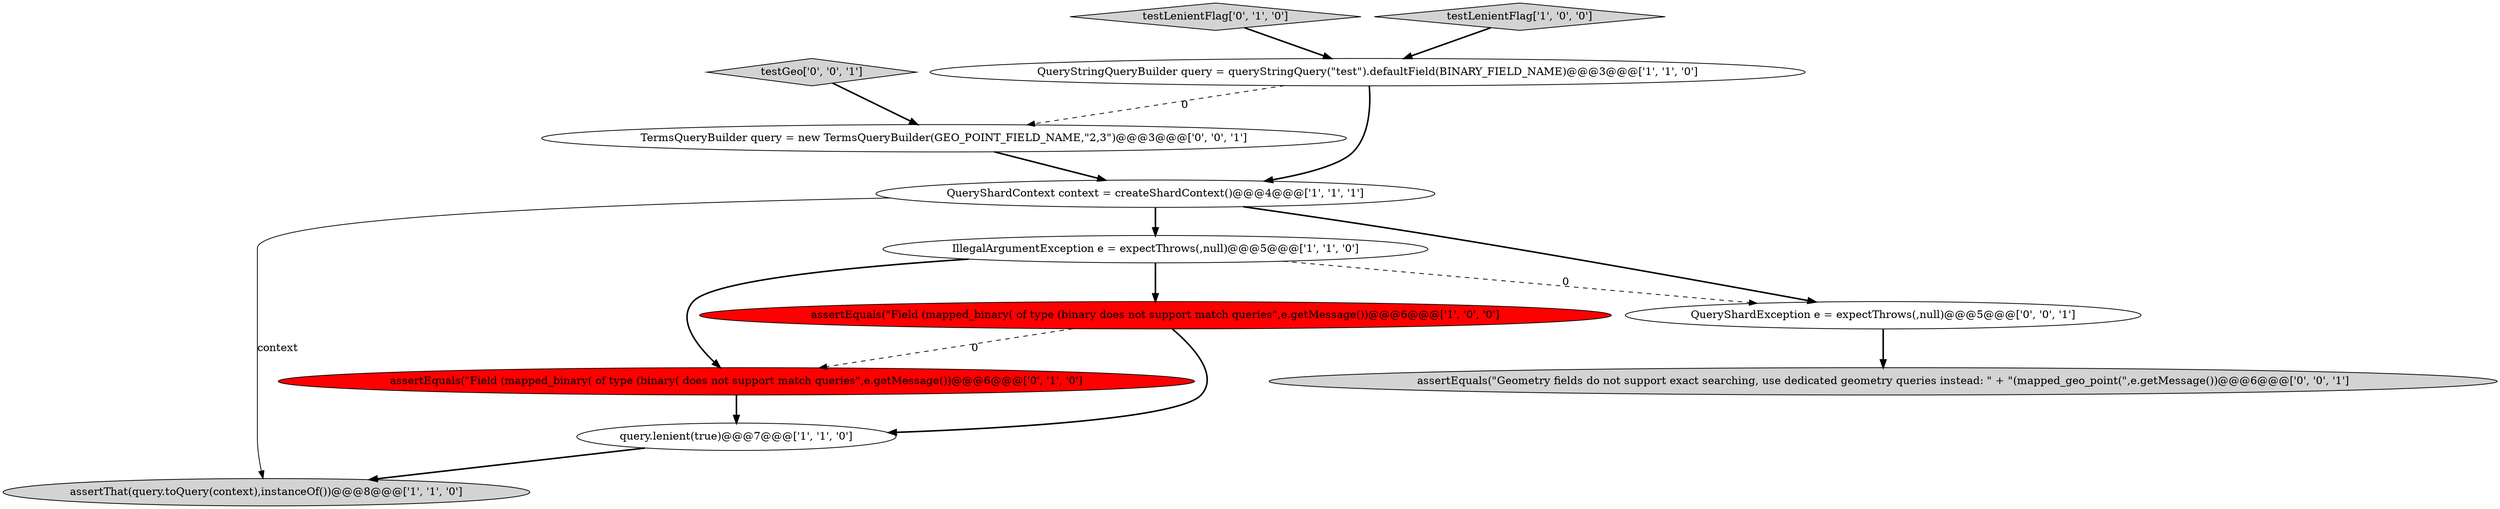 digraph {
2 [style = filled, label = "QueryStringQueryBuilder query = queryStringQuery(\"test\").defaultField(BINARY_FIELD_NAME)@@@3@@@['1', '1', '0']", fillcolor = white, shape = ellipse image = "AAA0AAABBB1BBB"];
7 [style = filled, label = "assertEquals(\"Field (mapped_binary( of type (binary( does not support match queries\",e.getMessage())@@@6@@@['0', '1', '0']", fillcolor = red, shape = ellipse image = "AAA1AAABBB2BBB"];
0 [style = filled, label = "assertThat(query.toQuery(context),instanceOf())@@@8@@@['1', '1', '0']", fillcolor = lightgray, shape = ellipse image = "AAA0AAABBB1BBB"];
5 [style = filled, label = "assertEquals(\"Field (mapped_binary( of type (binary does not support match queries\",e.getMessage())@@@6@@@['1', '0', '0']", fillcolor = red, shape = ellipse image = "AAA1AAABBB1BBB"];
9 [style = filled, label = "assertEquals(\"Geometry fields do not support exact searching, use dedicated geometry queries instead: \" + \"(mapped_geo_point(\",e.getMessage())@@@6@@@['0', '0', '1']", fillcolor = lightgray, shape = ellipse image = "AAA0AAABBB3BBB"];
6 [style = filled, label = "query.lenient(true)@@@7@@@['1', '1', '0']", fillcolor = white, shape = ellipse image = "AAA0AAABBB1BBB"];
4 [style = filled, label = "IllegalArgumentException e = expectThrows(,null)@@@5@@@['1', '1', '0']", fillcolor = white, shape = ellipse image = "AAA0AAABBB1BBB"];
10 [style = filled, label = "testGeo['0', '0', '1']", fillcolor = lightgray, shape = diamond image = "AAA0AAABBB3BBB"];
8 [style = filled, label = "testLenientFlag['0', '1', '0']", fillcolor = lightgray, shape = diamond image = "AAA0AAABBB2BBB"];
11 [style = filled, label = "TermsQueryBuilder query = new TermsQueryBuilder(GEO_POINT_FIELD_NAME,\"2,3\")@@@3@@@['0', '0', '1']", fillcolor = white, shape = ellipse image = "AAA0AAABBB3BBB"];
1 [style = filled, label = "testLenientFlag['1', '0', '0']", fillcolor = lightgray, shape = diamond image = "AAA0AAABBB1BBB"];
12 [style = filled, label = "QueryShardException e = expectThrows(,null)@@@5@@@['0', '0', '1']", fillcolor = white, shape = ellipse image = "AAA0AAABBB3BBB"];
3 [style = filled, label = "QueryShardContext context = createShardContext()@@@4@@@['1', '1', '1']", fillcolor = white, shape = ellipse image = "AAA0AAABBB1BBB"];
2->11 [style = dashed, label="0"];
3->0 [style = solid, label="context"];
1->2 [style = bold, label=""];
6->0 [style = bold, label=""];
7->6 [style = bold, label=""];
5->6 [style = bold, label=""];
3->12 [style = bold, label=""];
8->2 [style = bold, label=""];
5->7 [style = dashed, label="0"];
11->3 [style = bold, label=""];
12->9 [style = bold, label=""];
4->5 [style = bold, label=""];
3->4 [style = bold, label=""];
4->7 [style = bold, label=""];
2->3 [style = bold, label=""];
4->12 [style = dashed, label="0"];
10->11 [style = bold, label=""];
}
